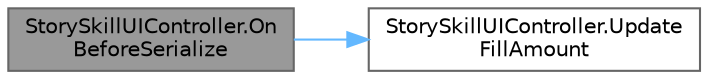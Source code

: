digraph "StorySkillUIController.OnBeforeSerialize"
{
 // LATEX_PDF_SIZE
  bgcolor="transparent";
  edge [fontname=Helvetica,fontsize=10,labelfontname=Helvetica,labelfontsize=10];
  node [fontname=Helvetica,fontsize=10,shape=box,height=0.2,width=0.4];
  rankdir="LR";
  Node1 [id="Node000001",label="StorySkillUIController.On\lBeforeSerialize",height=0.2,width=0.4,color="gray40", fillcolor="grey60", style="filled", fontcolor="black",tooltip=" "];
  Node1 -> Node2 [id="edge1_Node000001_Node000002",color="steelblue1",style="solid",tooltip=" "];
  Node2 [id="Node000002",label="StorySkillUIController.Update\lFillAmount",height=0.2,width=0.4,color="grey40", fillcolor="white", style="filled",URL="$class_story_skill_u_i_controller.html#ae7bbde1474140164a0fb45edb23c3d9f",tooltip=" "];
}
